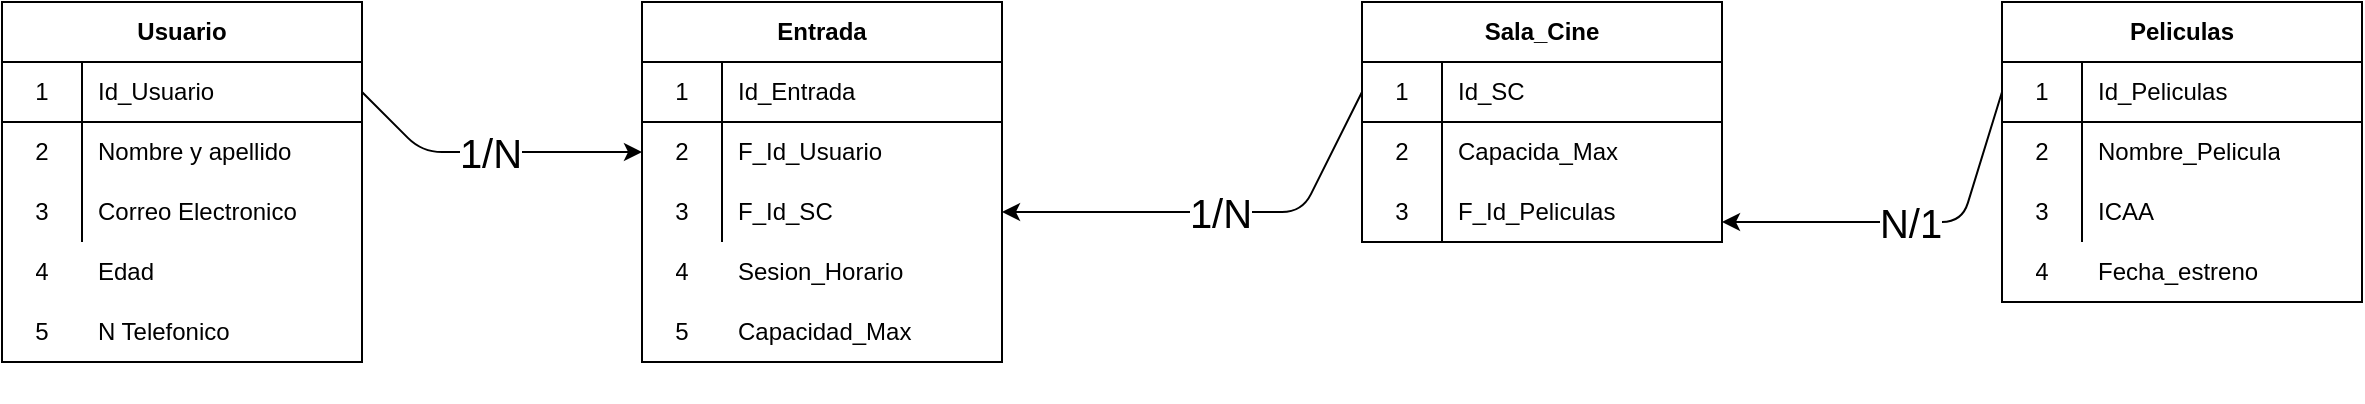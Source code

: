 <mxfile version="14.2.6" type="github">
  <diagram id="C5RBs43oDa-KdzZeNtuy" name="Page-1">
    <mxGraphModel dx="1287" dy="790" grid="1" gridSize="10" guides="1" tooltips="1" connect="1" arrows="1" fold="1" page="1" pageScale="1" pageWidth="827" pageHeight="1169" math="0" shadow="0">
      <root>
        <mxCell id="WIyWlLk6GJQsqaUBKTNV-0" />
        <mxCell id="WIyWlLk6GJQsqaUBKTNV-1" parent="WIyWlLk6GJQsqaUBKTNV-0" />
        <mxCell id="OkiWoQopOx5-v4XApyoQ-30" value="" style="group" parent="WIyWlLk6GJQsqaUBKTNV-1" vertex="1" connectable="0">
          <mxGeometry x="400" y="120" width="180" height="150" as="geometry" />
        </mxCell>
        <mxCell id="OkiWoQopOx5-v4XApyoQ-18" value="&lt;div&gt;Peliculas&lt;/div&gt;" style="shape=table;html=1;whiteSpace=wrap;startSize=30;container=1;collapsible=0;childLayout=tableLayout;fixedRows=1;rowLines=0;fontStyle=1;align=center;" parent="OkiWoQopOx5-v4XApyoQ-30" vertex="1">
          <mxGeometry width="180" height="150" as="geometry" />
        </mxCell>
        <mxCell id="OkiWoQopOx5-v4XApyoQ-19" value="" style="shape=partialRectangle;html=1;whiteSpace=wrap;collapsible=0;dropTarget=0;pointerEvents=0;fillColor=none;top=0;left=0;bottom=1;right=0;points=[[0,0.5],[1,0.5]];portConstraint=eastwest;" parent="OkiWoQopOx5-v4XApyoQ-18" vertex="1">
          <mxGeometry y="30" width="180" height="30" as="geometry" />
        </mxCell>
        <mxCell id="OkiWoQopOx5-v4XApyoQ-20" value="1" style="shape=partialRectangle;html=1;whiteSpace=wrap;connectable=0;fillColor=none;top=0;left=0;bottom=0;right=0;overflow=hidden;" parent="OkiWoQopOx5-v4XApyoQ-19" vertex="1">
          <mxGeometry width="40" height="30" as="geometry" />
        </mxCell>
        <mxCell id="OkiWoQopOx5-v4XApyoQ-21" value="&lt;div&gt;Id_Peliculas&lt;/div&gt;" style="shape=partialRectangle;html=1;whiteSpace=wrap;connectable=0;fillColor=none;top=0;left=0;bottom=0;right=0;align=left;spacingLeft=6;overflow=hidden;" parent="OkiWoQopOx5-v4XApyoQ-19" vertex="1">
          <mxGeometry x="40" width="140" height="30" as="geometry" />
        </mxCell>
        <mxCell id="OkiWoQopOx5-v4XApyoQ-22" value="" style="shape=partialRectangle;html=1;whiteSpace=wrap;collapsible=0;dropTarget=0;pointerEvents=0;fillColor=none;top=0;left=0;bottom=0;right=0;points=[[0,0.5],[1,0.5]];portConstraint=eastwest;" parent="OkiWoQopOx5-v4XApyoQ-18" vertex="1">
          <mxGeometry y="60" width="180" height="30" as="geometry" />
        </mxCell>
        <mxCell id="OkiWoQopOx5-v4XApyoQ-23" value="2" style="shape=partialRectangle;html=1;whiteSpace=wrap;connectable=0;fillColor=none;top=0;left=0;bottom=0;right=0;overflow=hidden;" parent="OkiWoQopOx5-v4XApyoQ-22" vertex="1">
          <mxGeometry width="40" height="30" as="geometry" />
        </mxCell>
        <mxCell id="OkiWoQopOx5-v4XApyoQ-24" value="Nombre_Pelicula" style="shape=partialRectangle;html=1;whiteSpace=wrap;connectable=0;fillColor=none;top=0;left=0;bottom=0;right=0;align=left;spacingLeft=6;overflow=hidden;" parent="OkiWoQopOx5-v4XApyoQ-22" vertex="1">
          <mxGeometry x="40" width="140" height="30" as="geometry" />
        </mxCell>
        <mxCell id="OkiWoQopOx5-v4XApyoQ-25" value="" style="shape=partialRectangle;html=1;whiteSpace=wrap;collapsible=0;dropTarget=0;pointerEvents=0;fillColor=none;top=0;left=0;bottom=0;right=0;points=[[0,0.5],[1,0.5]];portConstraint=eastwest;" parent="OkiWoQopOx5-v4XApyoQ-18" vertex="1">
          <mxGeometry y="90" width="180" height="30" as="geometry" />
        </mxCell>
        <mxCell id="OkiWoQopOx5-v4XApyoQ-26" value="3" style="shape=partialRectangle;html=1;whiteSpace=wrap;connectable=0;fillColor=none;top=0;left=0;bottom=0;right=0;overflow=hidden;" parent="OkiWoQopOx5-v4XApyoQ-25" vertex="1">
          <mxGeometry width="40" height="30" as="geometry" />
        </mxCell>
        <mxCell id="OkiWoQopOx5-v4XApyoQ-27" value="&lt;div&gt;ICAA &lt;br&gt;&lt;/div&gt;" style="shape=partialRectangle;html=1;whiteSpace=wrap;connectable=0;fillColor=none;top=0;left=0;bottom=0;right=0;align=left;spacingLeft=6;overflow=hidden;" parent="OkiWoQopOx5-v4XApyoQ-25" vertex="1">
          <mxGeometry x="40" width="140" height="30" as="geometry" />
        </mxCell>
        <mxCell id="OkiWoQopOx5-v4XApyoQ-28" value="&lt;div&gt;4&lt;/div&gt;" style="shape=partialRectangle;html=1;whiteSpace=wrap;connectable=0;fillColor=none;top=0;left=0;bottom=0;right=0;overflow=hidden;" parent="OkiWoQopOx5-v4XApyoQ-30" vertex="1">
          <mxGeometry y="120" width="40" height="30" as="geometry" />
        </mxCell>
        <mxCell id="OkiWoQopOx5-v4XApyoQ-29" value="Fecha_estreno" style="shape=partialRectangle;html=1;whiteSpace=wrap;connectable=0;fillColor=none;top=0;left=0;bottom=0;right=0;align=left;spacingLeft=6;overflow=hidden;" parent="OkiWoQopOx5-v4XApyoQ-30" vertex="1">
          <mxGeometry x="40" y="120" width="140" height="30" as="geometry" />
        </mxCell>
        <mxCell id="OkiWoQopOx5-v4XApyoQ-31" value="" style="group" parent="WIyWlLk6GJQsqaUBKTNV-1" vertex="1" connectable="0">
          <mxGeometry x="-600" y="120" width="180" height="200" as="geometry" />
        </mxCell>
        <mxCell id="OkiWoQopOx5-v4XApyoQ-17" value="" style="group" parent="OkiWoQopOx5-v4XApyoQ-31" vertex="1" connectable="0">
          <mxGeometry width="180" height="200" as="geometry" />
        </mxCell>
        <mxCell id="OkiWoQopOx5-v4XApyoQ-10" value="&lt;div&gt;4&lt;/div&gt;" style="shape=partialRectangle;html=1;whiteSpace=wrap;connectable=0;fillColor=none;top=0;left=0;bottom=0;right=0;overflow=hidden;" parent="OkiWoQopOx5-v4XApyoQ-17" vertex="1">
          <mxGeometry y="120" width="40" height="30" as="geometry" />
        </mxCell>
        <mxCell id="OkiWoQopOx5-v4XApyoQ-11" value="&lt;div&gt;Edad&lt;/div&gt;" style="shape=partialRectangle;html=1;whiteSpace=wrap;connectable=0;fillColor=none;top=0;left=0;bottom=0;right=0;align=left;spacingLeft=6;overflow=hidden;" parent="OkiWoQopOx5-v4XApyoQ-17" vertex="1">
          <mxGeometry x="40" y="120" width="140" height="30" as="geometry" />
        </mxCell>
        <mxCell id="OkiWoQopOx5-v4XApyoQ-15" value="&lt;div&gt;5&lt;/div&gt;" style="shape=partialRectangle;html=1;whiteSpace=wrap;connectable=0;fillColor=none;top=0;left=0;bottom=0;right=0;overflow=hidden;" parent="OkiWoQopOx5-v4XApyoQ-17" vertex="1">
          <mxGeometry y="150" width="40" height="30" as="geometry" />
        </mxCell>
        <mxCell id="OkiWoQopOx5-v4XApyoQ-16" value="N Telefonico" style="shape=partialRectangle;html=1;whiteSpace=wrap;connectable=0;fillColor=none;top=0;left=0;bottom=0;right=0;align=left;spacingLeft=6;overflow=hidden;" parent="OkiWoQopOx5-v4XApyoQ-17" vertex="1">
          <mxGeometry x="40" y="150" width="140" height="30" as="geometry" />
        </mxCell>
        <mxCell id="OkiWoQopOx5-v4XApyoQ-0" value="&lt;div&gt;Usuario&lt;/div&gt;" style="shape=table;html=1;whiteSpace=wrap;startSize=30;container=1;collapsible=0;childLayout=tableLayout;fixedRows=1;rowLines=0;fontStyle=1;align=center;" parent="OkiWoQopOx5-v4XApyoQ-31" vertex="1">
          <mxGeometry width="180" height="180" as="geometry" />
        </mxCell>
        <mxCell id="OkiWoQopOx5-v4XApyoQ-1" value="" style="shape=partialRectangle;html=1;whiteSpace=wrap;collapsible=0;dropTarget=0;pointerEvents=0;fillColor=none;top=0;left=0;bottom=1;right=0;points=[[0,0.5],[1,0.5]];portConstraint=eastwest;" parent="OkiWoQopOx5-v4XApyoQ-0" vertex="1">
          <mxGeometry y="30" width="180" height="30" as="geometry" />
        </mxCell>
        <mxCell id="OkiWoQopOx5-v4XApyoQ-2" value="1" style="shape=partialRectangle;html=1;whiteSpace=wrap;connectable=0;fillColor=none;top=0;left=0;bottom=0;right=0;overflow=hidden;" parent="OkiWoQopOx5-v4XApyoQ-1" vertex="1">
          <mxGeometry width="40" height="30" as="geometry" />
        </mxCell>
        <mxCell id="OkiWoQopOx5-v4XApyoQ-3" value="Id_Usuario" style="shape=partialRectangle;html=1;whiteSpace=wrap;connectable=0;fillColor=none;top=0;left=0;bottom=0;right=0;align=left;spacingLeft=6;overflow=hidden;" parent="OkiWoQopOx5-v4XApyoQ-1" vertex="1">
          <mxGeometry x="40" width="140" height="30" as="geometry" />
        </mxCell>
        <mxCell id="OkiWoQopOx5-v4XApyoQ-4" value="" style="shape=partialRectangle;html=1;whiteSpace=wrap;collapsible=0;dropTarget=0;pointerEvents=0;fillColor=none;top=0;left=0;bottom=0;right=0;points=[[0,0.5],[1,0.5]];portConstraint=eastwest;" parent="OkiWoQopOx5-v4XApyoQ-0" vertex="1">
          <mxGeometry y="60" width="180" height="30" as="geometry" />
        </mxCell>
        <mxCell id="OkiWoQopOx5-v4XApyoQ-5" value="2" style="shape=partialRectangle;html=1;whiteSpace=wrap;connectable=0;fillColor=none;top=0;left=0;bottom=0;right=0;overflow=hidden;" parent="OkiWoQopOx5-v4XApyoQ-4" vertex="1">
          <mxGeometry width="40" height="30" as="geometry" />
        </mxCell>
        <mxCell id="OkiWoQopOx5-v4XApyoQ-6" value="&lt;div&gt;Nombre y apellido&lt;br&gt;&lt;/div&gt;" style="shape=partialRectangle;html=1;whiteSpace=wrap;connectable=0;fillColor=none;top=0;left=0;bottom=0;right=0;align=left;spacingLeft=6;overflow=hidden;" parent="OkiWoQopOx5-v4XApyoQ-4" vertex="1">
          <mxGeometry x="40" width="140" height="30" as="geometry" />
        </mxCell>
        <mxCell id="OkiWoQopOx5-v4XApyoQ-7" value="" style="shape=partialRectangle;html=1;whiteSpace=wrap;collapsible=0;dropTarget=0;pointerEvents=0;fillColor=none;top=0;left=0;bottom=0;right=0;points=[[0,0.5],[1,0.5]];portConstraint=eastwest;" parent="OkiWoQopOx5-v4XApyoQ-0" vertex="1">
          <mxGeometry y="90" width="180" height="30" as="geometry" />
        </mxCell>
        <mxCell id="OkiWoQopOx5-v4XApyoQ-8" value="3" style="shape=partialRectangle;html=1;whiteSpace=wrap;connectable=0;fillColor=none;top=0;left=0;bottom=0;right=0;overflow=hidden;" parent="OkiWoQopOx5-v4XApyoQ-7" vertex="1">
          <mxGeometry width="40" height="30" as="geometry" />
        </mxCell>
        <mxCell id="OkiWoQopOx5-v4XApyoQ-9" value="&lt;div&gt;Correo Electronico&lt;/div&gt;" style="shape=partialRectangle;html=1;whiteSpace=wrap;connectable=0;fillColor=none;top=0;left=0;bottom=0;right=0;align=left;spacingLeft=6;overflow=hidden;" parent="OkiWoQopOx5-v4XApyoQ-7" vertex="1">
          <mxGeometry x="40" width="140" height="30" as="geometry" />
        </mxCell>
        <mxCell id="OkiWoQopOx5-v4XApyoQ-32" value="&lt;div&gt;Entrada&lt;/div&gt;" style="shape=table;html=1;whiteSpace=wrap;startSize=30;container=1;collapsible=0;childLayout=tableLayout;fixedRows=1;rowLines=0;fontStyle=1;align=center;" parent="WIyWlLk6GJQsqaUBKTNV-1" vertex="1">
          <mxGeometry x="-280" y="120" width="180" height="180" as="geometry" />
        </mxCell>
        <mxCell id="OkiWoQopOx5-v4XApyoQ-33" value="" style="shape=partialRectangle;html=1;whiteSpace=wrap;collapsible=0;dropTarget=0;pointerEvents=0;fillColor=none;top=0;left=0;bottom=1;right=0;points=[[0,0.5],[1,0.5]];portConstraint=eastwest;" parent="OkiWoQopOx5-v4XApyoQ-32" vertex="1">
          <mxGeometry y="30" width="180" height="30" as="geometry" />
        </mxCell>
        <mxCell id="OkiWoQopOx5-v4XApyoQ-34" value="1" style="shape=partialRectangle;html=1;whiteSpace=wrap;connectable=0;fillColor=none;top=0;left=0;bottom=0;right=0;overflow=hidden;" parent="OkiWoQopOx5-v4XApyoQ-33" vertex="1">
          <mxGeometry width="40" height="30" as="geometry" />
        </mxCell>
        <mxCell id="OkiWoQopOx5-v4XApyoQ-35" value="Id_Entrada" style="shape=partialRectangle;html=1;whiteSpace=wrap;connectable=0;fillColor=none;top=0;left=0;bottom=0;right=0;align=left;spacingLeft=6;overflow=hidden;" parent="OkiWoQopOx5-v4XApyoQ-33" vertex="1">
          <mxGeometry x="40" width="140" height="30" as="geometry" />
        </mxCell>
        <mxCell id="OkiWoQopOx5-v4XApyoQ-36" value="" style="shape=partialRectangle;html=1;whiteSpace=wrap;collapsible=0;dropTarget=0;pointerEvents=0;fillColor=none;top=0;left=0;bottom=0;right=0;points=[[0,0.5],[1,0.5]];portConstraint=eastwest;" parent="OkiWoQopOx5-v4XApyoQ-32" vertex="1">
          <mxGeometry y="60" width="180" height="30" as="geometry" />
        </mxCell>
        <mxCell id="OkiWoQopOx5-v4XApyoQ-37" value="2" style="shape=partialRectangle;html=1;whiteSpace=wrap;connectable=0;fillColor=none;top=0;left=0;bottom=0;right=0;overflow=hidden;" parent="OkiWoQopOx5-v4XApyoQ-36" vertex="1">
          <mxGeometry width="40" height="30" as="geometry" />
        </mxCell>
        <mxCell id="OkiWoQopOx5-v4XApyoQ-38" value="F_Id_Usuario" style="shape=partialRectangle;html=1;whiteSpace=wrap;connectable=0;fillColor=none;top=0;left=0;bottom=0;right=0;align=left;spacingLeft=6;overflow=hidden;" parent="OkiWoQopOx5-v4XApyoQ-36" vertex="1">
          <mxGeometry x="40" width="140" height="30" as="geometry" />
        </mxCell>
        <mxCell id="OkiWoQopOx5-v4XApyoQ-39" value="" style="shape=partialRectangle;html=1;whiteSpace=wrap;collapsible=0;dropTarget=0;pointerEvents=0;fillColor=none;top=0;left=0;bottom=0;right=0;points=[[0,0.5],[1,0.5]];portConstraint=eastwest;" parent="OkiWoQopOx5-v4XApyoQ-32" vertex="1">
          <mxGeometry y="90" width="180" height="30" as="geometry" />
        </mxCell>
        <mxCell id="OkiWoQopOx5-v4XApyoQ-40" value="3" style="shape=partialRectangle;html=1;whiteSpace=wrap;connectable=0;fillColor=none;top=0;left=0;bottom=0;right=0;overflow=hidden;" parent="OkiWoQopOx5-v4XApyoQ-39" vertex="1">
          <mxGeometry width="40" height="30" as="geometry" />
        </mxCell>
        <mxCell id="OkiWoQopOx5-v4XApyoQ-41" value="F_Id_SC" style="shape=partialRectangle;html=1;whiteSpace=wrap;connectable=0;fillColor=none;top=0;left=0;bottom=0;right=0;align=left;spacingLeft=6;overflow=hidden;" parent="OkiWoQopOx5-v4XApyoQ-39" vertex="1">
          <mxGeometry x="40" width="140" height="30" as="geometry" />
        </mxCell>
        <mxCell id="OkiWoQopOx5-v4XApyoQ-44" value="Sala_Cine" style="shape=table;html=1;whiteSpace=wrap;startSize=30;container=1;collapsible=0;childLayout=tableLayout;fixedRows=1;rowLines=0;fontStyle=1;align=center;" parent="WIyWlLk6GJQsqaUBKTNV-1" vertex="1">
          <mxGeometry x="80" y="120" width="180" height="120" as="geometry" />
        </mxCell>
        <mxCell id="OkiWoQopOx5-v4XApyoQ-45" value="" style="shape=partialRectangle;html=1;whiteSpace=wrap;collapsible=0;dropTarget=0;pointerEvents=0;fillColor=none;top=0;left=0;bottom=1;right=0;points=[[0,0.5],[1,0.5]];portConstraint=eastwest;" parent="OkiWoQopOx5-v4XApyoQ-44" vertex="1">
          <mxGeometry y="30" width="180" height="30" as="geometry" />
        </mxCell>
        <mxCell id="OkiWoQopOx5-v4XApyoQ-46" value="1" style="shape=partialRectangle;html=1;whiteSpace=wrap;connectable=0;fillColor=none;top=0;left=0;bottom=0;right=0;overflow=hidden;" parent="OkiWoQopOx5-v4XApyoQ-45" vertex="1">
          <mxGeometry width="40" height="30" as="geometry" />
        </mxCell>
        <mxCell id="OkiWoQopOx5-v4XApyoQ-47" value="Id_SC" style="shape=partialRectangle;html=1;whiteSpace=wrap;connectable=0;fillColor=none;top=0;left=0;bottom=0;right=0;align=left;spacingLeft=6;overflow=hidden;" parent="OkiWoQopOx5-v4XApyoQ-45" vertex="1">
          <mxGeometry x="40" width="140" height="30" as="geometry" />
        </mxCell>
        <mxCell id="OkiWoQopOx5-v4XApyoQ-48" value="" style="shape=partialRectangle;html=1;whiteSpace=wrap;collapsible=0;dropTarget=0;pointerEvents=0;fillColor=none;top=0;left=0;bottom=0;right=0;points=[[0,0.5],[1,0.5]];portConstraint=eastwest;" parent="OkiWoQopOx5-v4XApyoQ-44" vertex="1">
          <mxGeometry y="60" width="180" height="30" as="geometry" />
        </mxCell>
        <mxCell id="OkiWoQopOx5-v4XApyoQ-49" value="2" style="shape=partialRectangle;html=1;whiteSpace=wrap;connectable=0;fillColor=none;top=0;left=0;bottom=0;right=0;overflow=hidden;" parent="OkiWoQopOx5-v4XApyoQ-48" vertex="1">
          <mxGeometry width="40" height="30" as="geometry" />
        </mxCell>
        <mxCell id="OkiWoQopOx5-v4XApyoQ-50" value="&lt;div&gt;Capacida_Max&lt;/div&gt;" style="shape=partialRectangle;html=1;whiteSpace=wrap;connectable=0;fillColor=none;top=0;left=0;bottom=0;right=0;align=left;spacingLeft=6;overflow=hidden;" parent="OkiWoQopOx5-v4XApyoQ-48" vertex="1">
          <mxGeometry x="40" width="140" height="30" as="geometry" />
        </mxCell>
        <mxCell id="OkiWoQopOx5-v4XApyoQ-51" value="" style="shape=partialRectangle;html=1;whiteSpace=wrap;collapsible=0;dropTarget=0;pointerEvents=0;fillColor=none;top=0;left=0;bottom=0;right=0;points=[[0,0.5],[1,0.5]];portConstraint=eastwest;" parent="OkiWoQopOx5-v4XApyoQ-44" vertex="1">
          <mxGeometry y="90" width="180" height="30" as="geometry" />
        </mxCell>
        <mxCell id="OkiWoQopOx5-v4XApyoQ-52" value="" style="shape=partialRectangle;html=1;whiteSpace=wrap;connectable=0;fillColor=none;top=0;left=0;bottom=0;right=0;overflow=hidden;" parent="OkiWoQopOx5-v4XApyoQ-51" vertex="1">
          <mxGeometry width="40" height="30" as="geometry" />
        </mxCell>
        <mxCell id="OkiWoQopOx5-v4XApyoQ-53" value="" style="shape=partialRectangle;html=1;whiteSpace=wrap;connectable=0;fillColor=none;top=0;left=0;bottom=0;right=0;align=left;spacingLeft=6;overflow=hidden;" parent="OkiWoQopOx5-v4XApyoQ-51" vertex="1">
          <mxGeometry x="40" width="140" height="30" as="geometry" />
        </mxCell>
        <mxCell id="OkiWoQopOx5-v4XApyoQ-54" value="4" style="shape=partialRectangle;html=1;whiteSpace=wrap;connectable=0;fillColor=none;top=0;left=0;bottom=0;right=0;overflow=hidden;" parent="WIyWlLk6GJQsqaUBKTNV-1" vertex="1">
          <mxGeometry x="-280" y="240" width="40" height="30" as="geometry" />
        </mxCell>
        <mxCell id="OkiWoQopOx5-v4XApyoQ-55" value="Sesion_Horario" style="shape=partialRectangle;html=1;whiteSpace=wrap;connectable=0;fillColor=none;top=0;left=0;bottom=0;right=0;align=left;spacingLeft=6;overflow=hidden;" parent="WIyWlLk6GJQsqaUBKTNV-1" vertex="1">
          <mxGeometry x="-240" y="240" width="140" height="30" as="geometry" />
        </mxCell>
        <mxCell id="OkiWoQopOx5-v4XApyoQ-56" value="5" style="shape=partialRectangle;html=1;whiteSpace=wrap;connectable=0;fillColor=none;top=0;left=0;bottom=0;right=0;overflow=hidden;" parent="WIyWlLk6GJQsqaUBKTNV-1" vertex="1">
          <mxGeometry x="-280" y="270" width="40" height="30" as="geometry" />
        </mxCell>
        <mxCell id="OkiWoQopOx5-v4XApyoQ-57" value="Capacidad_Max" style="shape=partialRectangle;html=1;whiteSpace=wrap;connectable=0;fillColor=none;top=0;left=0;bottom=0;right=0;align=left;spacingLeft=6;overflow=hidden;" parent="WIyWlLk6GJQsqaUBKTNV-1" vertex="1">
          <mxGeometry x="-240" y="270" width="140" height="30" as="geometry" />
        </mxCell>
        <mxCell id="OkiWoQopOx5-v4XApyoQ-58" value="3" style="shape=partialRectangle;html=1;whiteSpace=wrap;connectable=0;fillColor=none;top=0;left=0;bottom=0;right=0;overflow=hidden;" parent="WIyWlLk6GJQsqaUBKTNV-1" vertex="1">
          <mxGeometry x="80" y="210" width="40" height="30" as="geometry" />
        </mxCell>
        <mxCell id="OkiWoQopOx5-v4XApyoQ-59" value="&lt;div&gt;F_Id_Peliculas&lt;/div&gt;" style="shape=partialRectangle;html=1;whiteSpace=wrap;connectable=0;fillColor=none;top=0;left=0;bottom=0;right=0;align=left;spacingLeft=6;overflow=hidden;" parent="WIyWlLk6GJQsqaUBKTNV-1" vertex="1">
          <mxGeometry x="120" y="210" width="140" height="30" as="geometry" />
        </mxCell>
        <mxCell id="OkiWoQopOx5-v4XApyoQ-61" value="&lt;div style=&quot;font-size: 20px;&quot;&gt;1/N&lt;/div&gt;" style="endArrow=classic;html=1;exitX=1;exitY=0.5;exitDx=0;exitDy=0;entryX=0;entryY=0.5;entryDx=0;entryDy=0;fontSize=20;" parent="WIyWlLk6GJQsqaUBKTNV-1" source="OkiWoQopOx5-v4XApyoQ-1" target="OkiWoQopOx5-v4XApyoQ-36" edge="1">
          <mxGeometry width="50" height="50" relative="1" as="geometry">
            <mxPoint x="40" y="440" as="sourcePoint" />
            <mxPoint x="90" y="390" as="targetPoint" />
            <Array as="points">
              <mxPoint x="-390" y="195" />
            </Array>
          </mxGeometry>
        </mxCell>
        <mxCell id="OkiWoQopOx5-v4XApyoQ-62" value="&lt;div style=&quot;font-size: 20px;&quot;&gt;1/N&lt;/div&gt;" style="endArrow=classic;html=1;exitX=0;exitY=0.5;exitDx=0;exitDy=0;entryX=1;entryY=0.5;entryDx=0;entryDy=0;fontSize=20;" parent="WIyWlLk6GJQsqaUBKTNV-1" source="OkiWoQopOx5-v4XApyoQ-45" target="OkiWoQopOx5-v4XApyoQ-39" edge="1">
          <mxGeometry width="50" height="50" relative="1" as="geometry">
            <mxPoint x="-20" y="350" as="sourcePoint" />
            <mxPoint x="120" y="410" as="targetPoint" />
            <Array as="points">
              <mxPoint x="50" y="225" />
            </Array>
          </mxGeometry>
        </mxCell>
        <mxCell id="OkiWoQopOx5-v4XApyoQ-63" value="N/1" style="endArrow=classic;html=1;exitX=0;exitY=0.5;exitDx=0;exitDy=0;fontSize=20;" parent="WIyWlLk6GJQsqaUBKTNV-1" source="OkiWoQopOx5-v4XApyoQ-19" edge="1">
          <mxGeometry width="50" height="50" relative="1" as="geometry">
            <mxPoint x="370" y="260" as="sourcePoint" />
            <mxPoint x="260" y="230" as="targetPoint" />
            <Array as="points">
              <mxPoint x="380" y="230" />
            </Array>
          </mxGeometry>
        </mxCell>
      </root>
    </mxGraphModel>
  </diagram>
</mxfile>
